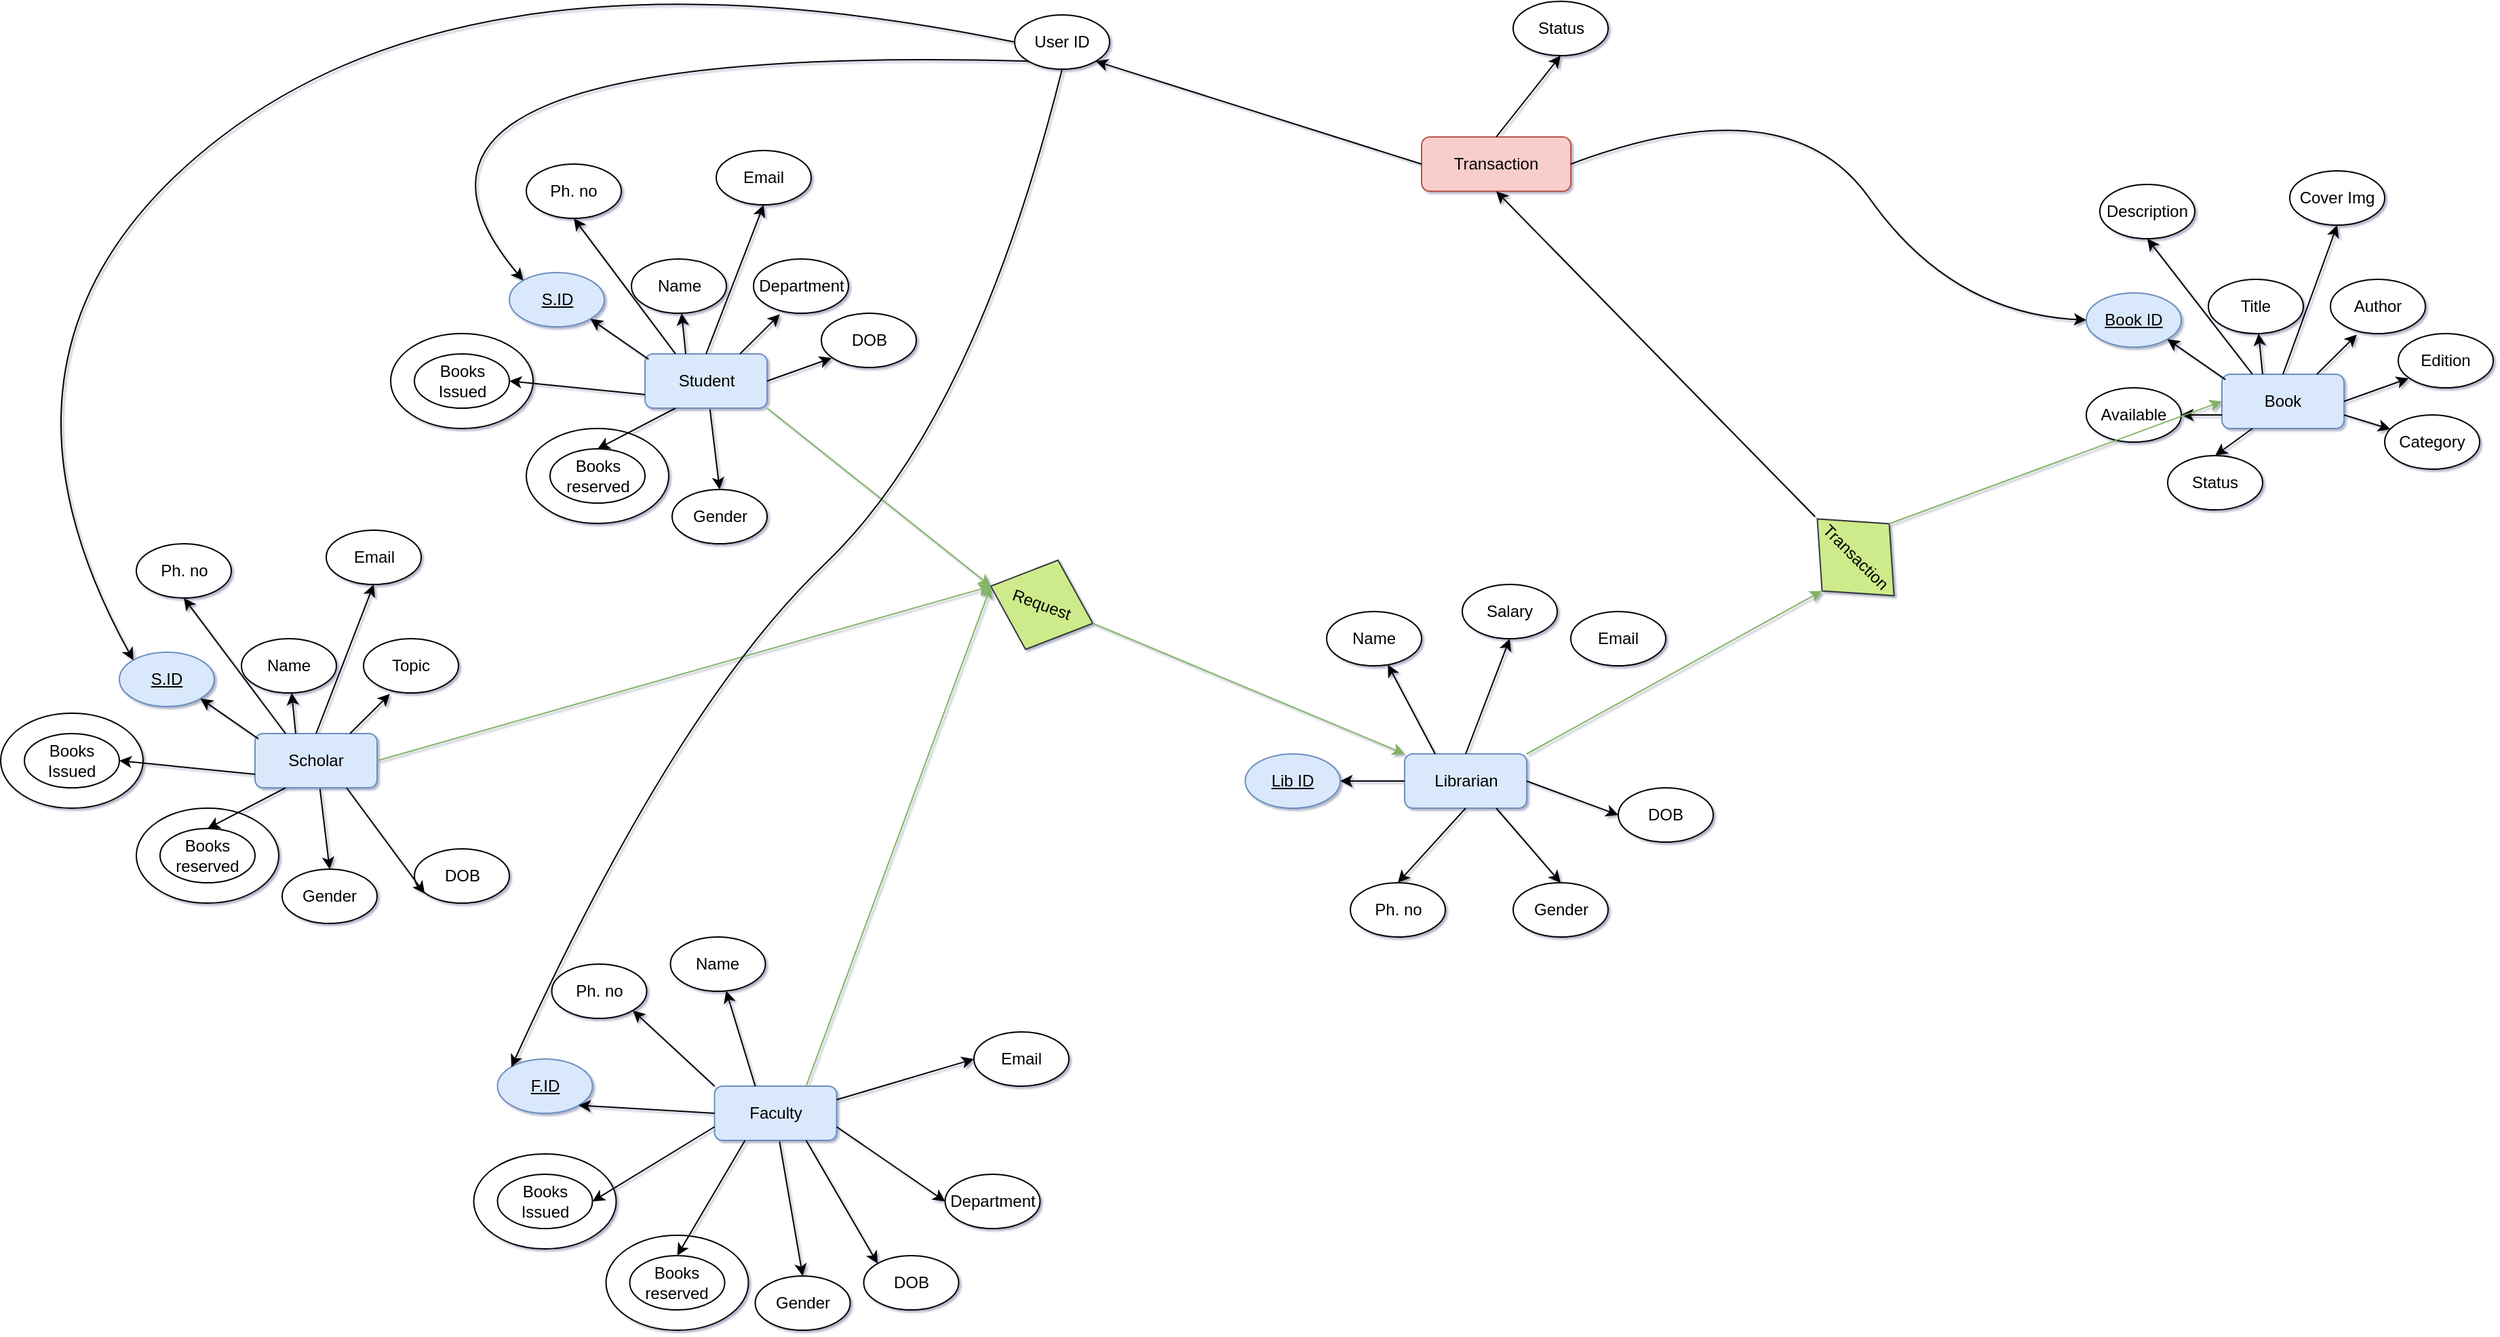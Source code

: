 <mxfile>
    <diagram id="zXwNF8fmSc46qx2AN00s" name="Page-1">
        <mxGraphModel dx="1362" dy="293" grid="1" gridSize="10" guides="1" tooltips="1" connect="1" arrows="1" fold="1" page="1" pageScale="1" pageWidth="850" pageHeight="1100" background="#ffffff" math="0" shadow="1">
            <root>
                <mxCell id="0"/>
                <mxCell id="1" parent="0"/>
                <mxCell id="36" value="" style="ellipse;whiteSpace=wrap;html=1;" parent="1" vertex="1">
                    <mxGeometry x="-380" y="345" width="105" height="70" as="geometry"/>
                </mxCell>
                <mxCell id="35" value="" style="ellipse;whiteSpace=wrap;html=1;" parent="1" vertex="1">
                    <mxGeometry x="-480" y="275" width="105" height="70" as="geometry"/>
                </mxCell>
                <mxCell id="2" value="Book" style="rounded=1;whiteSpace=wrap;html=1;fillColor=#dae8fc;strokeColor=#6c8ebf;" parent="1" vertex="1">
                    <mxGeometry x="870" y="305" width="90" height="40" as="geometry"/>
                </mxCell>
                <mxCell id="3" value="&lt;u&gt;Book ID&lt;/u&gt;" style="ellipse;whiteSpace=wrap;html=1;fillColor=#dae8fc;strokeColor=#6c8ebf;" parent="1" vertex="1">
                    <mxGeometry x="770" y="245" width="70" height="40" as="geometry"/>
                </mxCell>
                <mxCell id="4" value="" style="endArrow=classic;html=1;entryX=1;entryY=1;entryDx=0;entryDy=0;exitX=0.029;exitY=0.099;exitDx=0;exitDy=0;exitPerimeter=0;" parent="1" source="2" target="3" edge="1">
                    <mxGeometry width="50" height="50" relative="1" as="geometry">
                        <mxPoint x="1210" y="415" as="sourcePoint"/>
                        <mxPoint x="1260" y="365" as="targetPoint"/>
                    </mxGeometry>
                </mxCell>
                <mxCell id="5" value="Title" style="ellipse;whiteSpace=wrap;html=1;" parent="1" vertex="1">
                    <mxGeometry x="860" y="235" width="70" height="40" as="geometry"/>
                </mxCell>
                <mxCell id="6" value="Author" style="ellipse;whiteSpace=wrap;html=1;" parent="1" vertex="1">
                    <mxGeometry x="950" y="235" width="70" height="40" as="geometry"/>
                </mxCell>
                <mxCell id="7" value="Edition" style="ellipse;whiteSpace=wrap;html=1;" parent="1" vertex="1">
                    <mxGeometry x="1000" y="275" width="70" height="40" as="geometry"/>
                </mxCell>
                <mxCell id="9" value="" style="endArrow=classic;html=1;" parent="1" target="5" edge="1">
                    <mxGeometry width="50" height="50" relative="1" as="geometry">
                        <mxPoint x="900" y="305" as="sourcePoint"/>
                        <mxPoint x="950" y="255" as="targetPoint"/>
                    </mxGeometry>
                </mxCell>
                <mxCell id="10" value="" style="endArrow=classic;html=1;entryX=0.278;entryY=1.018;entryDx=0;entryDy=0;entryPerimeter=0;" parent="1" target="6" edge="1">
                    <mxGeometry width="50" height="50" relative="1" as="geometry">
                        <mxPoint x="940" y="305" as="sourcePoint"/>
                        <mxPoint x="990" y="255" as="targetPoint"/>
                    </mxGeometry>
                </mxCell>
                <mxCell id="11" value="" style="endArrow=classic;html=1;entryX=0.109;entryY=0.825;entryDx=0;entryDy=0;entryPerimeter=0;" parent="1" target="7" edge="1">
                    <mxGeometry width="50" height="50" relative="1" as="geometry">
                        <mxPoint x="960" y="325" as="sourcePoint"/>
                        <mxPoint x="1010" y="275" as="targetPoint"/>
                    </mxGeometry>
                </mxCell>
                <mxCell id="12" value="Available" style="ellipse;whiteSpace=wrap;html=1;" parent="1" vertex="1">
                    <mxGeometry x="770" y="315" width="70" height="40" as="geometry"/>
                </mxCell>
                <mxCell id="13" value="" style="endArrow=classic;html=1;entryX=1;entryY=0.5;entryDx=0;entryDy=0;exitX=0;exitY=0.75;exitDx=0;exitDy=0;" parent="1" source="2" target="12" edge="1">
                    <mxGeometry width="50" height="50" relative="1" as="geometry">
                        <mxPoint x="860" y="345" as="sourcePoint"/>
                        <mxPoint x="910" y="295" as="targetPoint"/>
                    </mxGeometry>
                </mxCell>
                <mxCell id="14" value="Status" style="ellipse;whiteSpace=wrap;html=1;" parent="1" vertex="1">
                    <mxGeometry x="830" y="365" width="70" height="40" as="geometry"/>
                </mxCell>
                <mxCell id="15" value="" style="endArrow=classic;html=1;entryX=0.5;entryY=0;entryDx=0;entryDy=0;exitX=0.25;exitY=1;exitDx=0;exitDy=0;" parent="1" source="2" target="14" edge="1">
                    <mxGeometry width="50" height="50" relative="1" as="geometry">
                        <mxPoint x="860" y="375" as="sourcePoint"/>
                        <mxPoint x="910" y="325" as="targetPoint"/>
                    </mxGeometry>
                </mxCell>
                <mxCell id="16" value="Student" style="rounded=1;whiteSpace=wrap;html=1;fillColor=#dae8fc;strokeColor=#6c8ebf;" parent="1" vertex="1">
                    <mxGeometry x="-292.5" y="290" width="90" height="40" as="geometry"/>
                </mxCell>
                <mxCell id="17" value="S.ID" style="ellipse;whiteSpace=wrap;html=1;fontStyle=4;fillColor=#dae8fc;strokeColor=#6c8ebf;" parent="1" vertex="1">
                    <mxGeometry x="-392.5" y="230" width="70" height="40" as="geometry"/>
                </mxCell>
                <mxCell id="18" value="" style="endArrow=classic;html=1;entryX=1;entryY=1;entryDx=0;entryDy=0;exitX=0.029;exitY=0.099;exitDx=0;exitDy=0;exitPerimeter=0;" parent="1" source="16" target="17" edge="1">
                    <mxGeometry width="50" height="50" relative="1" as="geometry">
                        <mxPoint x="47.5" y="400" as="sourcePoint"/>
                        <mxPoint x="97.5" y="350" as="targetPoint"/>
                    </mxGeometry>
                </mxCell>
                <mxCell id="19" value="Name" style="ellipse;whiteSpace=wrap;html=1;" parent="1" vertex="1">
                    <mxGeometry x="-302.5" y="220" width="70" height="40" as="geometry"/>
                </mxCell>
                <mxCell id="20" value="Department" style="ellipse;whiteSpace=wrap;html=1;" parent="1" vertex="1">
                    <mxGeometry x="-212.5" y="220" width="70" height="40" as="geometry"/>
                </mxCell>
                <mxCell id="21" value="DOB" style="ellipse;whiteSpace=wrap;html=1;" parent="1" vertex="1">
                    <mxGeometry x="-162.5" y="260" width="70" height="40" as="geometry"/>
                </mxCell>
                <mxCell id="22" value="" style="endArrow=classic;html=1;" parent="1" target="19" edge="1">
                    <mxGeometry width="50" height="50" relative="1" as="geometry">
                        <mxPoint x="-262.5" y="290" as="sourcePoint"/>
                        <mxPoint x="-212.5" y="240" as="targetPoint"/>
                    </mxGeometry>
                </mxCell>
                <mxCell id="23" value="" style="endArrow=classic;html=1;entryX=0.278;entryY=1.018;entryDx=0;entryDy=0;entryPerimeter=0;" parent="1" target="20" edge="1">
                    <mxGeometry width="50" height="50" relative="1" as="geometry">
                        <mxPoint x="-222.5" y="290" as="sourcePoint"/>
                        <mxPoint x="-172.5" y="240" as="targetPoint"/>
                    </mxGeometry>
                </mxCell>
                <mxCell id="24" value="" style="endArrow=classic;html=1;entryX=0.109;entryY=0.825;entryDx=0;entryDy=0;entryPerimeter=0;" parent="1" target="21" edge="1">
                    <mxGeometry width="50" height="50" relative="1" as="geometry">
                        <mxPoint x="-202.5" y="310" as="sourcePoint"/>
                        <mxPoint x="-152.5" y="260" as="targetPoint"/>
                    </mxGeometry>
                </mxCell>
                <mxCell id="25" value="Books Issued" style="ellipse;whiteSpace=wrap;html=1;" parent="1" vertex="1">
                    <mxGeometry x="-462.5" y="290" width="70" height="40" as="geometry"/>
                </mxCell>
                <mxCell id="26" value="" style="endArrow=classic;html=1;entryX=1;entryY=0.5;entryDx=0;entryDy=0;exitX=0;exitY=0.75;exitDx=0;exitDy=0;" parent="1" source="16" target="25" edge="1">
                    <mxGeometry width="50" height="50" relative="1" as="geometry">
                        <mxPoint x="-302.5" y="330" as="sourcePoint"/>
                        <mxPoint x="-252.5" y="280" as="targetPoint"/>
                    </mxGeometry>
                </mxCell>
                <mxCell id="27" value="Books reserved" style="ellipse;whiteSpace=wrap;html=1;" parent="1" vertex="1">
                    <mxGeometry x="-362.5" y="360" width="70" height="40" as="geometry"/>
                </mxCell>
                <mxCell id="28" value="" style="endArrow=classic;html=1;entryX=0.5;entryY=0;entryDx=0;entryDy=0;exitX=0.25;exitY=1;exitDx=0;exitDy=0;" parent="1" source="16" target="27" edge="1">
                    <mxGeometry width="50" height="50" relative="1" as="geometry">
                        <mxPoint x="-302.5" y="360" as="sourcePoint"/>
                        <mxPoint x="-252.5" y="310" as="targetPoint"/>
                    </mxGeometry>
                </mxCell>
                <mxCell id="29" value="Category" style="ellipse;whiteSpace=wrap;html=1;" parent="1" vertex="1">
                    <mxGeometry x="990" y="335" width="70" height="40" as="geometry"/>
                </mxCell>
                <mxCell id="30" value="" style="endArrow=classic;html=1;exitX=1;exitY=0.75;exitDx=0;exitDy=0;" parent="1" source="2" target="29" edge="1">
                    <mxGeometry width="50" height="50" relative="1" as="geometry">
                        <mxPoint x="960" y="335" as="sourcePoint"/>
                        <mxPoint x="1010" y="285" as="targetPoint"/>
                    </mxGeometry>
                </mxCell>
                <mxCell id="31" value="Cover Img" style="ellipse;whiteSpace=wrap;html=1;" parent="1" vertex="1">
                    <mxGeometry x="920" y="155" width="70" height="40" as="geometry"/>
                </mxCell>
                <mxCell id="32" value="Description" style="ellipse;whiteSpace=wrap;html=1;" parent="1" vertex="1">
                    <mxGeometry x="780" y="165" width="70" height="40" as="geometry"/>
                </mxCell>
                <mxCell id="33" value="" style="endArrow=classic;html=1;entryX=0.5;entryY=1;entryDx=0;entryDy=0;exitX=0.25;exitY=0;exitDx=0;exitDy=0;" parent="1" source="2" target="32" edge="1">
                    <mxGeometry width="50" height="50" relative="1" as="geometry">
                        <mxPoint x="880" y="305" as="sourcePoint"/>
                        <mxPoint x="930" y="255" as="targetPoint"/>
                    </mxGeometry>
                </mxCell>
                <mxCell id="34" value="" style="endArrow=classic;html=1;entryX=0.5;entryY=1;entryDx=0;entryDy=0;exitX=0.5;exitY=0;exitDx=0;exitDy=0;" parent="1" source="2" target="31" edge="1">
                    <mxGeometry width="50" height="50" relative="1" as="geometry">
                        <mxPoint x="940" y="265" as="sourcePoint"/>
                        <mxPoint x="990" y="215" as="targetPoint"/>
                    </mxGeometry>
                </mxCell>
                <mxCell id="41" value="Request" style="rhombus;whiteSpace=wrap;html=1;rotation=20;fillColor=#cdeb8b;strokeColor=#36393d;" parent="1" vertex="1">
                    <mxGeometry x="-40" y="440" width="80" height="70" as="geometry"/>
                </mxCell>
                <mxCell id="42" value="" style="endArrow=classic;html=1;exitX=1;exitY=1;exitDx=0;exitDy=0;entryX=0;entryY=0.5;entryDx=0;entryDy=0;fillColor=#d5e8d4;strokeColor=#82b366;" parent="1" source="16" target="41" edge="1">
                    <mxGeometry width="50" height="50" relative="1" as="geometry">
                        <mxPoint x="-30" y="330" as="sourcePoint"/>
                        <mxPoint x="20" y="280" as="targetPoint"/>
                    </mxGeometry>
                </mxCell>
                <mxCell id="46" value="Librarian" style="rounded=1;whiteSpace=wrap;html=1;fillColor=#dae8fc;strokeColor=#6c8ebf;" parent="1" vertex="1">
                    <mxGeometry x="267.5" y="585" width="90" height="40" as="geometry"/>
                </mxCell>
                <mxCell id="47" value="Lib ID" style="ellipse;whiteSpace=wrap;html=1;fontStyle=4;fillColor=#dae8fc;strokeColor=#6c8ebf;" parent="1" vertex="1">
                    <mxGeometry x="150" y="585" width="70" height="40" as="geometry"/>
                </mxCell>
                <mxCell id="48" value="" style="endArrow=classic;html=1;entryX=1;entryY=0.5;entryDx=0;entryDy=0;exitX=0;exitY=0.5;exitDx=0;exitDy=0;" parent="1" source="46" target="47" edge="1">
                    <mxGeometry width="50" height="50" relative="1" as="geometry">
                        <mxPoint x="607.5" y="695" as="sourcePoint"/>
                        <mxPoint x="657.5" y="645" as="targetPoint"/>
                    </mxGeometry>
                </mxCell>
                <mxCell id="49" value="Name" style="ellipse;whiteSpace=wrap;html=1;" parent="1" vertex="1">
                    <mxGeometry x="210" y="480" width="70" height="40" as="geometry"/>
                </mxCell>
                <mxCell id="50" value="Salary" style="ellipse;whiteSpace=wrap;html=1;" parent="1" vertex="1">
                    <mxGeometry x="310" y="460" width="70" height="40" as="geometry"/>
                </mxCell>
                <mxCell id="51" value="DOB" style="ellipse;whiteSpace=wrap;html=1;" parent="1" vertex="1">
                    <mxGeometry x="425" y="610" width="70" height="40" as="geometry"/>
                </mxCell>
                <mxCell id="52" value="" style="endArrow=classic;html=1;exitX=0.25;exitY=0;exitDx=0;exitDy=0;" parent="1" source="46" target="49" edge="1">
                    <mxGeometry width="50" height="50" relative="1" as="geometry">
                        <mxPoint x="297.5" y="585" as="sourcePoint"/>
                        <mxPoint x="347.5" y="535" as="targetPoint"/>
                    </mxGeometry>
                </mxCell>
                <mxCell id="53" value="" style="endArrow=classic;html=1;entryX=0.5;entryY=1;entryDx=0;entryDy=0;exitX=0.5;exitY=0;exitDx=0;exitDy=0;" parent="1" source="46" target="50" edge="1">
                    <mxGeometry width="50" height="50" relative="1" as="geometry">
                        <mxPoint x="337.5" y="585" as="sourcePoint"/>
                        <mxPoint x="387.5" y="535" as="targetPoint"/>
                    </mxGeometry>
                </mxCell>
                <mxCell id="54" value="" style="endArrow=classic;html=1;entryX=0;entryY=0.5;entryDx=0;entryDy=0;" parent="1" target="51" edge="1">
                    <mxGeometry width="50" height="50" relative="1" as="geometry">
                        <mxPoint x="357.5" y="605" as="sourcePoint"/>
                        <mxPoint x="407.5" y="555" as="targetPoint"/>
                    </mxGeometry>
                </mxCell>
                <mxCell id="55" value="Ph. no" style="ellipse;whiteSpace=wrap;html=1;" parent="1" vertex="1">
                    <mxGeometry x="227.5" y="680" width="70" height="40" as="geometry"/>
                </mxCell>
                <mxCell id="56" value="" style="endArrow=classic;html=1;entryX=0.5;entryY=0;entryDx=0;entryDy=0;exitX=0.5;exitY=1;exitDx=0;exitDy=0;" parent="1" source="46" target="55" edge="1">
                    <mxGeometry width="50" height="50" relative="1" as="geometry">
                        <mxPoint x="257.5" y="625" as="sourcePoint"/>
                        <mxPoint x="307.5" y="575" as="targetPoint"/>
                    </mxGeometry>
                </mxCell>
                <mxCell id="57" value="Gender" style="ellipse;whiteSpace=wrap;html=1;" parent="1" vertex="1">
                    <mxGeometry x="347.5" y="680" width="70" height="40" as="geometry"/>
                </mxCell>
                <mxCell id="58" value="" style="endArrow=classic;html=1;entryX=0.5;entryY=0;entryDx=0;entryDy=0;exitX=0.75;exitY=1;exitDx=0;exitDy=0;" parent="1" source="46" target="57" edge="1">
                    <mxGeometry width="50" height="50" relative="1" as="geometry">
                        <mxPoint x="257.5" y="655" as="sourcePoint"/>
                        <mxPoint x="307.5" y="605" as="targetPoint"/>
                    </mxGeometry>
                </mxCell>
                <mxCell id="59" value="Gender" style="ellipse;whiteSpace=wrap;html=1;" parent="1" vertex="1">
                    <mxGeometry x="-272.5" y="390" width="70" height="40" as="geometry"/>
                </mxCell>
                <mxCell id="60" value="" style="endArrow=classic;html=1;exitX=0.532;exitY=1.019;exitDx=0;exitDy=0;exitPerimeter=0;entryX=0.5;entryY=0;entryDx=0;entryDy=0;" parent="1" source="16" target="59" edge="1">
                    <mxGeometry width="50" height="50" relative="1" as="geometry">
                        <mxPoint x="-252.5" y="390" as="sourcePoint"/>
                        <mxPoint x="-202.5" y="340" as="targetPoint"/>
                    </mxGeometry>
                </mxCell>
                <mxCell id="61" value="" style="endArrow=classic;html=1;exitX=1;exitY=0.5;exitDx=0;exitDy=0;entryX=0;entryY=0;entryDx=0;entryDy=0;fillColor=#d5e8d4;strokeColor=#82b366;" parent="1" source="41" target="46" edge="1">
                    <mxGeometry width="50" height="50" relative="1" as="geometry">
                        <mxPoint x="190" y="460" as="sourcePoint"/>
                        <mxPoint x="240" y="410" as="targetPoint"/>
                    </mxGeometry>
                </mxCell>
                <mxCell id="62" value="Transaction" style="rhombus;whiteSpace=wrap;html=1;rotation=45;fillColor=#cdeb8b;strokeColor=#36393d;" parent="1" vertex="1">
                    <mxGeometry x="560" y="405" width="80" height="70" as="geometry"/>
                </mxCell>
                <mxCell id="63" value="" style="endArrow=classic;html=1;entryX=0.5;entryY=1;entryDx=0;entryDy=0;fillColor=#d5e8d4;strokeColor=#82b366;exitX=1;exitY=0;exitDx=0;exitDy=0;" parent="1" source="46" target="62" edge="1">
                    <mxGeometry width="50" height="50" relative="1" as="geometry">
                        <mxPoint x="440" y="560" as="sourcePoint"/>
                        <mxPoint x="240" y="410" as="targetPoint"/>
                    </mxGeometry>
                </mxCell>
                <mxCell id="64" value="" style="endArrow=classic;html=1;exitX=0.5;exitY=0;exitDx=0;exitDy=0;entryX=0;entryY=0.5;entryDx=0;entryDy=0;fillColor=#d5e8d4;strokeColor=#82b366;" parent="1" source="62" target="2" edge="1">
                    <mxGeometry width="50" height="50" relative="1" as="geometry">
                        <mxPoint x="190" y="460" as="sourcePoint"/>
                        <mxPoint x="240" y="410" as="targetPoint"/>
                    </mxGeometry>
                </mxCell>
                <mxCell id="65" value="Ph. no" style="ellipse;whiteSpace=wrap;html=1;" parent="1" vertex="1">
                    <mxGeometry x="-380" y="150" width="70" height="40" as="geometry"/>
                </mxCell>
                <mxCell id="66" value="Email" style="ellipse;whiteSpace=wrap;html=1;" parent="1" vertex="1">
                    <mxGeometry x="-240" y="140" width="70" height="40" as="geometry"/>
                </mxCell>
                <mxCell id="68" value="" style="endArrow=classic;html=1;exitX=0.25;exitY=0;exitDx=0;exitDy=0;entryX=0.5;entryY=1;entryDx=0;entryDy=0;" parent="1" source="16" target="65" edge="1">
                    <mxGeometry width="50" height="50" relative="1" as="geometry">
                        <mxPoint x="-210" y="220" as="sourcePoint"/>
                        <mxPoint x="-160" y="170" as="targetPoint"/>
                    </mxGeometry>
                </mxCell>
                <mxCell id="69" value="" style="endArrow=classic;html=1;exitX=0.5;exitY=0;exitDx=0;exitDy=0;entryX=0.5;entryY=1;entryDx=0;entryDy=0;" parent="1" source="16" target="66" edge="1">
                    <mxGeometry width="50" height="50" relative="1" as="geometry">
                        <mxPoint x="-210" y="220" as="sourcePoint"/>
                        <mxPoint x="-160" y="170" as="targetPoint"/>
                    </mxGeometry>
                </mxCell>
                <mxCell id="70" value="" style="ellipse;whiteSpace=wrap;html=1;" parent="1" vertex="1">
                    <mxGeometry x="-667.5" y="625" width="105" height="70" as="geometry"/>
                </mxCell>
                <mxCell id="71" value="" style="ellipse;whiteSpace=wrap;html=1;" parent="1" vertex="1">
                    <mxGeometry x="-767.5" y="555" width="105" height="70" as="geometry"/>
                </mxCell>
                <mxCell id="72" value="Scholar" style="rounded=1;whiteSpace=wrap;html=1;fillColor=#dae8fc;strokeColor=#6c8ebf;" parent="1" vertex="1">
                    <mxGeometry x="-580" y="570" width="90" height="40" as="geometry"/>
                </mxCell>
                <mxCell id="73" value="S.ID" style="ellipse;whiteSpace=wrap;html=1;fontStyle=4;fillColor=#dae8fc;strokeColor=#6c8ebf;" parent="1" vertex="1">
                    <mxGeometry x="-680" y="510" width="70" height="40" as="geometry"/>
                </mxCell>
                <mxCell id="74" value="" style="endArrow=classic;html=1;entryX=1;entryY=1;entryDx=0;entryDy=0;exitX=0.029;exitY=0.099;exitDx=0;exitDy=0;exitPerimeter=0;" parent="1" source="72" target="73" edge="1">
                    <mxGeometry width="50" height="50" relative="1" as="geometry">
                        <mxPoint x="-240" y="680" as="sourcePoint"/>
                        <mxPoint x="-190" y="630" as="targetPoint"/>
                    </mxGeometry>
                </mxCell>
                <mxCell id="75" value="Name" style="ellipse;whiteSpace=wrap;html=1;" parent="1" vertex="1">
                    <mxGeometry x="-590" y="500" width="70" height="40" as="geometry"/>
                </mxCell>
                <mxCell id="76" value="Topic" style="ellipse;whiteSpace=wrap;html=1;" parent="1" vertex="1">
                    <mxGeometry x="-500" y="500" width="70" height="40" as="geometry"/>
                </mxCell>
                <mxCell id="77" value="DOB" style="ellipse;whiteSpace=wrap;html=1;" parent="1" vertex="1">
                    <mxGeometry x="-462.5" y="655" width="70" height="40" as="geometry"/>
                </mxCell>
                <mxCell id="78" value="" style="endArrow=classic;html=1;" parent="1" target="75" edge="1">
                    <mxGeometry width="50" height="50" relative="1" as="geometry">
                        <mxPoint x="-550" y="570" as="sourcePoint"/>
                        <mxPoint x="-500" y="520" as="targetPoint"/>
                    </mxGeometry>
                </mxCell>
                <mxCell id="79" value="" style="endArrow=classic;html=1;entryX=0.278;entryY=1.018;entryDx=0;entryDy=0;entryPerimeter=0;" parent="1" target="76" edge="1">
                    <mxGeometry width="50" height="50" relative="1" as="geometry">
                        <mxPoint x="-510" y="570" as="sourcePoint"/>
                        <mxPoint x="-460" y="520" as="targetPoint"/>
                    </mxGeometry>
                </mxCell>
                <mxCell id="80" value="" style="endArrow=classic;html=1;entryX=0.109;entryY=0.825;entryDx=0;entryDy=0;entryPerimeter=0;exitX=0.75;exitY=1;exitDx=0;exitDy=0;" parent="1" source="72" target="77" edge="1">
                    <mxGeometry width="50" height="50" relative="1" as="geometry">
                        <mxPoint x="-490" y="590" as="sourcePoint"/>
                        <mxPoint x="-440" y="540" as="targetPoint"/>
                    </mxGeometry>
                </mxCell>
                <mxCell id="81" value="Books Issued" style="ellipse;whiteSpace=wrap;html=1;" parent="1" vertex="1">
                    <mxGeometry x="-750" y="570" width="70" height="40" as="geometry"/>
                </mxCell>
                <mxCell id="82" value="" style="endArrow=classic;html=1;entryX=1;entryY=0.5;entryDx=0;entryDy=0;exitX=0;exitY=0.75;exitDx=0;exitDy=0;" parent="1" source="72" target="81" edge="1">
                    <mxGeometry width="50" height="50" relative="1" as="geometry">
                        <mxPoint x="-590" y="610" as="sourcePoint"/>
                        <mxPoint x="-540" y="560" as="targetPoint"/>
                    </mxGeometry>
                </mxCell>
                <mxCell id="83" value="Books reserved" style="ellipse;whiteSpace=wrap;html=1;" parent="1" vertex="1">
                    <mxGeometry x="-650" y="640" width="70" height="40" as="geometry"/>
                </mxCell>
                <mxCell id="84" value="" style="endArrow=classic;html=1;entryX=0.5;entryY=0;entryDx=0;entryDy=0;exitX=0.25;exitY=1;exitDx=0;exitDy=0;" parent="1" source="72" target="83" edge="1">
                    <mxGeometry width="50" height="50" relative="1" as="geometry">
                        <mxPoint x="-590" y="640" as="sourcePoint"/>
                        <mxPoint x="-540" y="590" as="targetPoint"/>
                    </mxGeometry>
                </mxCell>
                <mxCell id="85" value="Gender" style="ellipse;whiteSpace=wrap;html=1;" parent="1" vertex="1">
                    <mxGeometry x="-560" y="670" width="70" height="40" as="geometry"/>
                </mxCell>
                <mxCell id="86" value="" style="endArrow=classic;html=1;exitX=0.532;exitY=1.019;exitDx=0;exitDy=0;exitPerimeter=0;entryX=0.5;entryY=0;entryDx=0;entryDy=0;" parent="1" source="72" target="85" edge="1">
                    <mxGeometry width="50" height="50" relative="1" as="geometry">
                        <mxPoint x="-540" y="670" as="sourcePoint"/>
                        <mxPoint x="-490" y="620" as="targetPoint"/>
                    </mxGeometry>
                </mxCell>
                <mxCell id="87" value="Ph. no" style="ellipse;whiteSpace=wrap;html=1;" parent="1" vertex="1">
                    <mxGeometry x="-667.5" y="430" width="70" height="40" as="geometry"/>
                </mxCell>
                <mxCell id="88" value="Email" style="ellipse;whiteSpace=wrap;html=1;" parent="1" vertex="1">
                    <mxGeometry x="-527.5" y="420" width="70" height="40" as="geometry"/>
                </mxCell>
                <mxCell id="89" value="" style="endArrow=classic;html=1;exitX=0.25;exitY=0;exitDx=0;exitDy=0;entryX=0.5;entryY=1;entryDx=0;entryDy=0;" parent="1" source="72" target="87" edge="1">
                    <mxGeometry width="50" height="50" relative="1" as="geometry">
                        <mxPoint x="-497.5" y="500" as="sourcePoint"/>
                        <mxPoint x="-447.5" y="450" as="targetPoint"/>
                    </mxGeometry>
                </mxCell>
                <mxCell id="90" value="" style="endArrow=classic;html=1;exitX=0.5;exitY=0;exitDx=0;exitDy=0;entryX=0.5;entryY=1;entryDx=0;entryDy=0;" parent="1" source="72" target="88" edge="1">
                    <mxGeometry width="50" height="50" relative="1" as="geometry">
                        <mxPoint x="-497.5" y="500" as="sourcePoint"/>
                        <mxPoint x="-447.5" y="450" as="targetPoint"/>
                    </mxGeometry>
                </mxCell>
                <mxCell id="112" value="" style="ellipse;whiteSpace=wrap;html=1;" parent="1" vertex="1">
                    <mxGeometry x="-321.25" y="940" width="105" height="70" as="geometry"/>
                </mxCell>
                <mxCell id="113" value="" style="ellipse;whiteSpace=wrap;html=1;" parent="1" vertex="1">
                    <mxGeometry x="-418.75" y="880" width="105" height="70" as="geometry"/>
                </mxCell>
                <mxCell id="114" value="Faculty" style="rounded=1;whiteSpace=wrap;html=1;fillColor=#dae8fc;strokeColor=#6c8ebf;" parent="1" vertex="1">
                    <mxGeometry x="-241.25" y="830" width="90" height="40" as="geometry"/>
                </mxCell>
                <mxCell id="115" value="F.ID" style="ellipse;whiteSpace=wrap;html=1;fontStyle=4;fillColor=#dae8fc;strokeColor=#6c8ebf;" parent="1" vertex="1">
                    <mxGeometry x="-401.25" y="810" width="70" height="40" as="geometry"/>
                </mxCell>
                <mxCell id="116" value="" style="endArrow=classic;html=1;entryX=1;entryY=1;entryDx=0;entryDy=0;exitX=0;exitY=0.5;exitDx=0;exitDy=0;" parent="1" source="114" target="115" edge="1">
                    <mxGeometry width="50" height="50" relative="1" as="geometry">
                        <mxPoint x="98.75" y="940" as="sourcePoint"/>
                        <mxPoint x="148.75" y="890" as="targetPoint"/>
                    </mxGeometry>
                </mxCell>
                <mxCell id="117" value="Name" style="ellipse;whiteSpace=wrap;html=1;" parent="1" vertex="1">
                    <mxGeometry x="-273.75" y="720" width="70" height="40" as="geometry"/>
                </mxCell>
                <mxCell id="118" value="Department" style="ellipse;whiteSpace=wrap;html=1;" parent="1" vertex="1">
                    <mxGeometry x="-71.25" y="895" width="70" height="40" as="geometry"/>
                </mxCell>
                <mxCell id="119" value="DOB" style="ellipse;whiteSpace=wrap;html=1;" parent="1" vertex="1">
                    <mxGeometry x="-131.25" y="955" width="70" height="40" as="geometry"/>
                </mxCell>
                <mxCell id="120" value="" style="endArrow=classic;html=1;" parent="1" target="117" edge="1">
                    <mxGeometry width="50" height="50" relative="1" as="geometry">
                        <mxPoint x="-211.25" y="830" as="sourcePoint"/>
                        <mxPoint x="-161.25" y="780" as="targetPoint"/>
                    </mxGeometry>
                </mxCell>
                <mxCell id="121" value="" style="endArrow=classic;html=1;entryX=0;entryY=0.5;entryDx=0;entryDy=0;exitX=1;exitY=0.75;exitDx=0;exitDy=0;" parent="1" source="114" target="118" edge="1">
                    <mxGeometry width="50" height="50" relative="1" as="geometry">
                        <mxPoint x="-171.25" y="830" as="sourcePoint"/>
                        <mxPoint x="-121.25" y="780" as="targetPoint"/>
                    </mxGeometry>
                </mxCell>
                <mxCell id="122" value="" style="endArrow=classic;html=1;entryX=0;entryY=0;entryDx=0;entryDy=0;exitX=0.75;exitY=1;exitDx=0;exitDy=0;" parent="1" source="114" target="119" edge="1">
                    <mxGeometry width="50" height="50" relative="1" as="geometry">
                        <mxPoint x="-151.25" y="850" as="sourcePoint"/>
                        <mxPoint x="-101.25" y="800" as="targetPoint"/>
                    </mxGeometry>
                </mxCell>
                <mxCell id="123" value="Books Issued" style="ellipse;whiteSpace=wrap;html=1;" parent="1" vertex="1">
                    <mxGeometry x="-401.25" y="895" width="70" height="40" as="geometry"/>
                </mxCell>
                <mxCell id="124" value="" style="endArrow=classic;html=1;entryX=1;entryY=0.5;entryDx=0;entryDy=0;exitX=0;exitY=0.75;exitDx=0;exitDy=0;" parent="1" source="114" target="123" edge="1">
                    <mxGeometry width="50" height="50" relative="1" as="geometry">
                        <mxPoint x="-251.25" y="870" as="sourcePoint"/>
                        <mxPoint x="-201.25" y="820" as="targetPoint"/>
                    </mxGeometry>
                </mxCell>
                <mxCell id="125" value="Books reserved" style="ellipse;whiteSpace=wrap;html=1;" parent="1" vertex="1">
                    <mxGeometry x="-303.75" y="955" width="70" height="40" as="geometry"/>
                </mxCell>
                <mxCell id="126" value="" style="endArrow=classic;html=1;entryX=0.5;entryY=0;entryDx=0;entryDy=0;exitX=0.25;exitY=1;exitDx=0;exitDy=0;" parent="1" source="114" target="125" edge="1">
                    <mxGeometry width="50" height="50" relative="1" as="geometry">
                        <mxPoint x="-251.25" y="900" as="sourcePoint"/>
                        <mxPoint x="-201.25" y="850" as="targetPoint"/>
                    </mxGeometry>
                </mxCell>
                <mxCell id="127" value="Gender" style="ellipse;whiteSpace=wrap;html=1;" parent="1" vertex="1">
                    <mxGeometry x="-211.25" y="970" width="70" height="40" as="geometry"/>
                </mxCell>
                <mxCell id="128" value="" style="endArrow=classic;html=1;exitX=0.532;exitY=1.019;exitDx=0;exitDy=0;exitPerimeter=0;entryX=0.5;entryY=0;entryDx=0;entryDy=0;" parent="1" source="114" target="127" edge="1">
                    <mxGeometry width="50" height="50" relative="1" as="geometry">
                        <mxPoint x="-201.25" y="930" as="sourcePoint"/>
                        <mxPoint x="-151.25" y="880" as="targetPoint"/>
                    </mxGeometry>
                </mxCell>
                <mxCell id="129" value="Ph. no" style="ellipse;whiteSpace=wrap;html=1;" parent="1" vertex="1">
                    <mxGeometry x="-361.25" y="740" width="70" height="40" as="geometry"/>
                </mxCell>
                <mxCell id="130" value="Email" style="ellipse;whiteSpace=wrap;html=1;" parent="1" vertex="1">
                    <mxGeometry x="-50" y="790" width="70" height="40" as="geometry"/>
                </mxCell>
                <mxCell id="131" value="" style="endArrow=classic;html=1;exitX=0;exitY=0;exitDx=0;exitDy=0;entryX=1;entryY=1;entryDx=0;entryDy=0;" parent="1" source="114" target="129" edge="1">
                    <mxGeometry width="50" height="50" relative="1" as="geometry">
                        <mxPoint x="-158.75" y="760" as="sourcePoint"/>
                        <mxPoint x="-108.75" y="710" as="targetPoint"/>
                    </mxGeometry>
                </mxCell>
                <mxCell id="132" value="" style="endArrow=classic;html=1;exitX=1;exitY=0.25;exitDx=0;exitDy=0;entryX=0;entryY=0.5;entryDx=0;entryDy=0;" parent="1" source="114" target="130" edge="1">
                    <mxGeometry width="50" height="50" relative="1" as="geometry">
                        <mxPoint x="-158.75" y="760" as="sourcePoint"/>
                        <mxPoint x="-108.75" y="710" as="targetPoint"/>
                    </mxGeometry>
                </mxCell>
                <mxCell id="133" value="" style="endArrow=classic;html=1;exitX=1;exitY=0.5;exitDx=0;exitDy=0;entryX=0;entryY=0.5;entryDx=0;entryDy=0;fillColor=#d5e8d4;strokeColor=#82b366;" parent="1" source="72" target="41" edge="1">
                    <mxGeometry width="50" height="50" relative="1" as="geometry">
                        <mxPoint x="-280" y="540" as="sourcePoint"/>
                        <mxPoint x="-50" y="430" as="targetPoint"/>
                    </mxGeometry>
                </mxCell>
                <mxCell id="134" value="" style="endArrow=classic;html=1;exitX=0.75;exitY=0;exitDx=0;exitDy=0;entryX=0;entryY=0.5;entryDx=0;entryDy=0;fillColor=#d5e8d4;strokeColor=#82b366;" parent="1" source="114" target="41" edge="1">
                    <mxGeometry width="50" height="50" relative="1" as="geometry">
                        <mxPoint x="-150" y="710" as="sourcePoint"/>
                        <mxPoint x="-50" y="430" as="targetPoint"/>
                    </mxGeometry>
                </mxCell>
                <mxCell id="136" value="&lt;div&gt;Transaction&lt;/div&gt;" style="rounded=1;whiteSpace=wrap;html=1;fillColor=#f8cecc;strokeColor=#b85450;" parent="1" vertex="1">
                    <mxGeometry x="280" y="130" width="110" height="40" as="geometry"/>
                </mxCell>
                <mxCell id="137" value="" style="endArrow=classic;html=1;entryX=0.5;entryY=1;entryDx=0;entryDy=0;" parent="1" target="136" edge="1">
                    <mxGeometry width="50" height="50" relative="1" as="geometry">
                        <mxPoint x="570" y="410" as="sourcePoint"/>
                        <mxPoint x="340" y="150" as="targetPoint"/>
                    </mxGeometry>
                </mxCell>
                <mxCell id="138" value="" style="curved=1;endArrow=classic;html=1;entryX=0;entryY=0;entryDx=0;entryDy=0;exitX=0;exitY=1;exitDx=0;exitDy=0;" parent="1" source="142" target="17" edge="1">
                    <mxGeometry width="50" height="50" relative="1" as="geometry">
                        <mxPoint x="150" y="180" as="sourcePoint"/>
                        <mxPoint x="200" y="130" as="targetPoint"/>
                        <Array as="points">
                            <mxPoint x="-530" y="60"/>
                        </Array>
                    </mxGeometry>
                </mxCell>
                <mxCell id="139" value="" style="curved=1;endArrow=classic;html=1;entryX=0;entryY=0.5;entryDx=0;entryDy=0;exitX=1;exitY=0.5;exitDx=0;exitDy=0;" parent="1" source="136" target="3" edge="1">
                    <mxGeometry width="50" height="50" relative="1" as="geometry">
                        <mxPoint x="450" y="250" as="sourcePoint"/>
                        <mxPoint x="500" y="200" as="targetPoint"/>
                        <Array as="points">
                            <mxPoint x="550" y="90"/>
                            <mxPoint x="670" y="260"/>
                        </Array>
                    </mxGeometry>
                </mxCell>
                <mxCell id="140" value="Status" style="ellipse;whiteSpace=wrap;html=1;" parent="1" vertex="1">
                    <mxGeometry x="347.5" y="30" width="70" height="40" as="geometry"/>
                </mxCell>
                <mxCell id="141" value="" style="endArrow=classic;html=1;exitX=0.5;exitY=0;exitDx=0;exitDy=0;entryX=0.5;entryY=1;entryDx=0;entryDy=0;" parent="1" source="136" target="140" edge="1">
                    <mxGeometry width="50" height="50" relative="1" as="geometry">
                        <mxPoint x="420" y="80" as="sourcePoint"/>
                        <mxPoint x="470" y="30" as="targetPoint"/>
                    </mxGeometry>
                </mxCell>
                <mxCell id="142" value="User ID" style="ellipse;whiteSpace=wrap;html=1;" parent="1" vertex="1">
                    <mxGeometry x="-20" y="40" width="70" height="40" as="geometry"/>
                </mxCell>
                <mxCell id="143" value="" style="endArrow=classic;html=1;exitX=0;exitY=0.5;exitDx=0;exitDy=0;entryX=1;entryY=1;entryDx=0;entryDy=0;" parent="1" source="136" target="142" edge="1">
                    <mxGeometry width="50" height="50" relative="1" as="geometry">
                        <mxPoint x="220" y="120" as="sourcePoint"/>
                        <mxPoint x="270" y="70" as="targetPoint"/>
                    </mxGeometry>
                </mxCell>
                <mxCell id="144" value="" style="curved=1;endArrow=classic;html=1;entryX=0;entryY=0;entryDx=0;entryDy=0;" parent="1" target="73" edge="1">
                    <mxGeometry width="50" height="50" relative="1" as="geometry">
                        <mxPoint x="-20" y="60" as="sourcePoint"/>
                        <mxPoint x="-760" y="410" as="targetPoint"/>
                        <Array as="points">
                            <mxPoint x="-410" y="-20"/>
                            <mxPoint x="-800" y="280"/>
                        </Array>
                    </mxGeometry>
                </mxCell>
                <mxCell id="145" value="" style="curved=1;endArrow=classic;html=1;entryX=0;entryY=0;entryDx=0;entryDy=0;exitX=0.5;exitY=1;exitDx=0;exitDy=0;" parent="1" source="142" target="115" edge="1">
                    <mxGeometry width="50" height="50" relative="1" as="geometry">
                        <mxPoint x="30" y="350" as="sourcePoint"/>
                        <mxPoint x="-170" y="460" as="targetPoint"/>
                        <Array as="points">
                            <mxPoint x="-50" y="340"/>
                            <mxPoint x="-270" y="550"/>
                        </Array>
                    </mxGeometry>
                </mxCell>
                <mxCell id="146" value="Email" style="ellipse;whiteSpace=wrap;html=1;" vertex="1" parent="1">
                    <mxGeometry x="390" y="480" width="70" height="40" as="geometry"/>
                </mxCell>
            </root>
        </mxGraphModel>
    </diagram>
</mxfile>